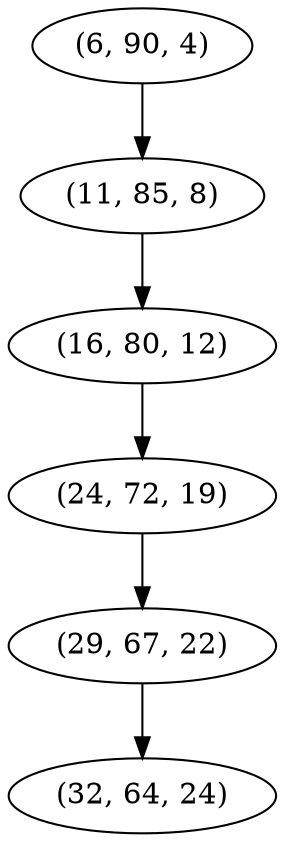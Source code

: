 digraph tree {
    "(6, 90, 4)";
    "(11, 85, 8)";
    "(16, 80, 12)";
    "(24, 72, 19)";
    "(29, 67, 22)";
    "(32, 64, 24)";
    "(6, 90, 4)" -> "(11, 85, 8)";
    "(11, 85, 8)" -> "(16, 80, 12)";
    "(16, 80, 12)" -> "(24, 72, 19)";
    "(24, 72, 19)" -> "(29, 67, 22)";
    "(29, 67, 22)" -> "(32, 64, 24)";
}
